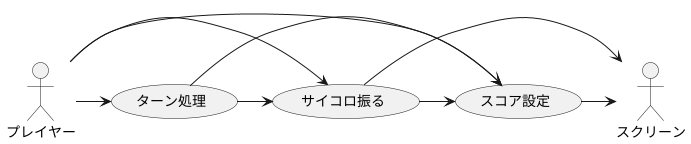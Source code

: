 @startuml ユースケース図

プレイヤー -> (ターン処理)
プレイヤー -> (サイコロ振る)
プレイヤー -> (スコア設定)

ターン処理 -> (サイコロ振る)
サイコロ振る -> (スコア設定)
ターン処理 -> (スコア設定)

サイコロ振る -> スクリーン
スコア設定 -> スクリーン

